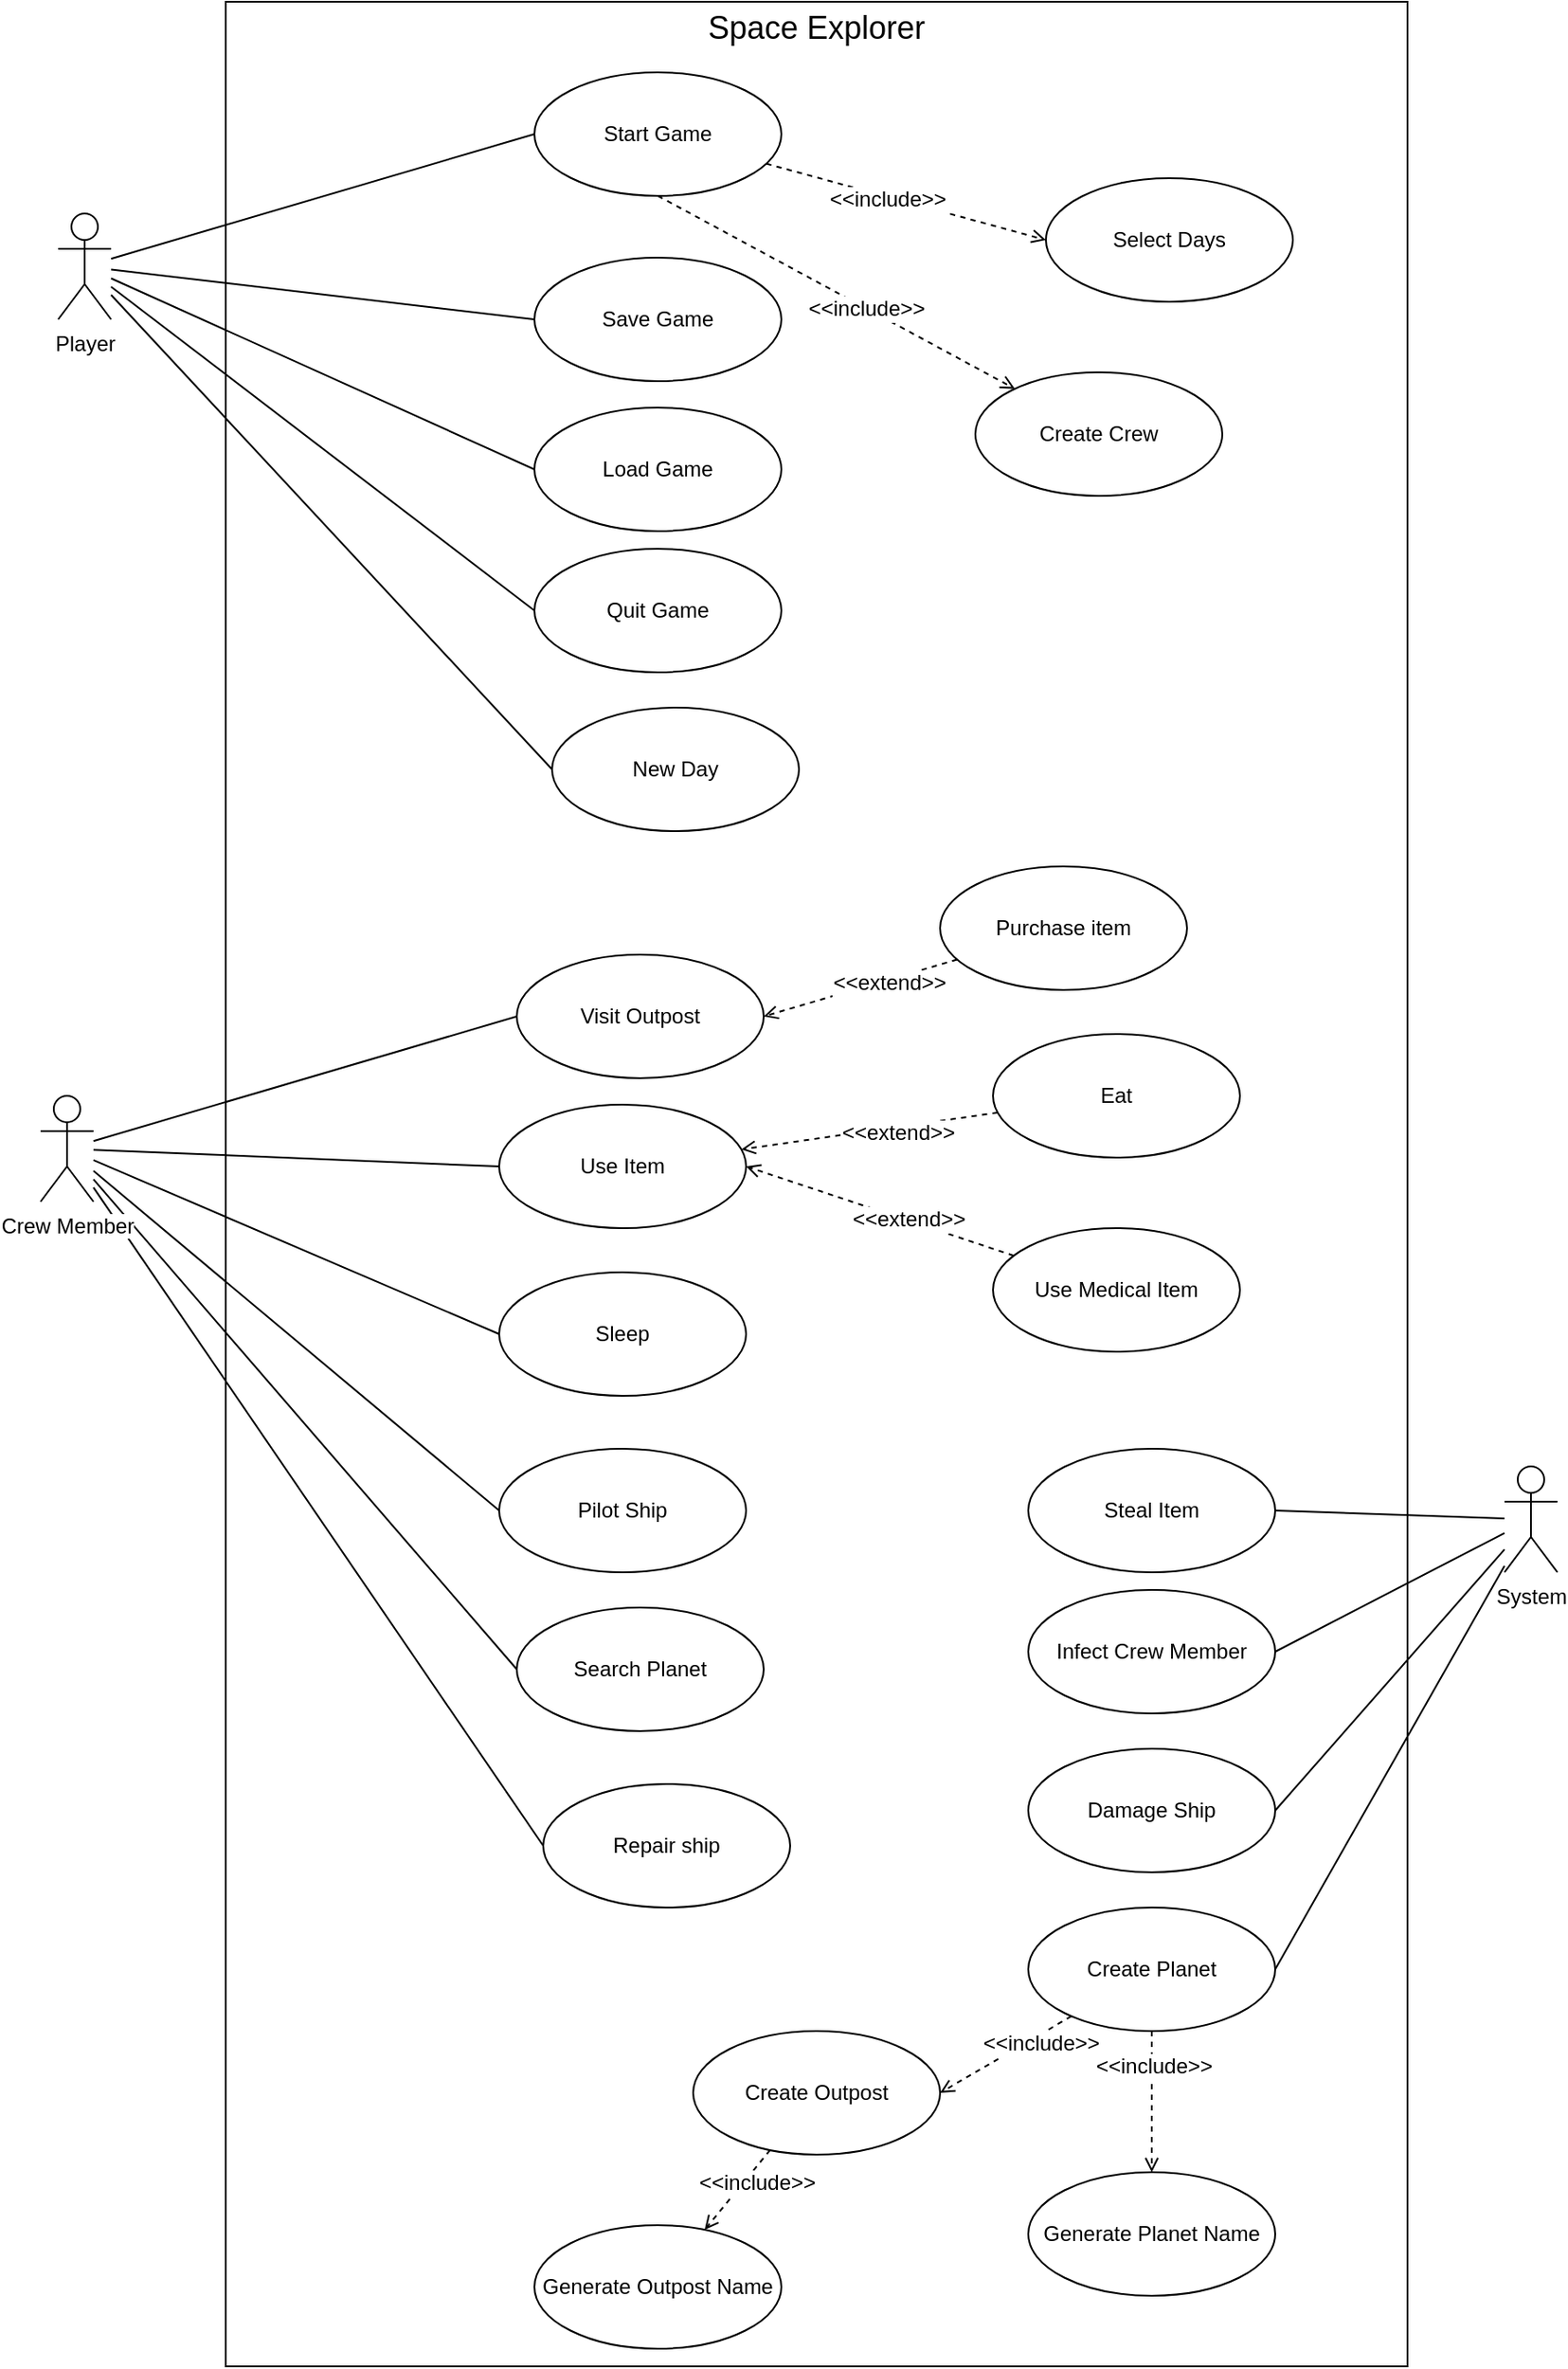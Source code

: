 <mxfile version="10.6.0" type="device"><diagram id="r-XFJLGVJw6pGtkoowMJ" name="Page-1"><mxGraphModel dx="1394" dy="730" grid="1" gridSize="10" guides="1" tooltips="1" connect="1" arrows="1" fold="1" page="1" pageScale="1" pageWidth="850" pageHeight="1100" math="0" shadow="0"><root><mxCell id="0"/><mxCell id="1" parent="0"/><mxCell id="vqHafhV1AGF2gP6rd2ym-58" style="edgeStyle=none;rounded=0;orthogonalLoop=1;jettySize=auto;html=1;entryX=0;entryY=0.5;entryDx=0;entryDy=0;endArrow=none;endFill=0;" edge="1" parent="1" source="vqHafhV1AGF2gP6rd2ym-2" target="vqHafhV1AGF2gP6rd2ym-44"><mxGeometry relative="1" as="geometry"/></mxCell><mxCell id="vqHafhV1AGF2gP6rd2ym-59" style="edgeStyle=none;rounded=0;orthogonalLoop=1;jettySize=auto;html=1;entryX=0;entryY=0.5;entryDx=0;entryDy=0;endArrow=none;endFill=0;" edge="1" parent="1" source="vqHafhV1AGF2gP6rd2ym-2" target="vqHafhV1AGF2gP6rd2ym-41"><mxGeometry relative="1" as="geometry"/></mxCell><mxCell id="vqHafhV1AGF2gP6rd2ym-60" style="edgeStyle=none;rounded=0;orthogonalLoop=1;jettySize=auto;html=1;entryX=0;entryY=0.5;entryDx=0;entryDy=0;endArrow=none;endFill=0;" edge="1" parent="1" source="vqHafhV1AGF2gP6rd2ym-2" target="vqHafhV1AGF2gP6rd2ym-39"><mxGeometry relative="1" as="geometry"/></mxCell><mxCell id="vqHafhV1AGF2gP6rd2ym-61" style="edgeStyle=none;rounded=0;orthogonalLoop=1;jettySize=auto;html=1;entryX=0;entryY=0.5;entryDx=0;entryDy=0;endArrow=none;endFill=0;" edge="1" parent="1" source="vqHafhV1AGF2gP6rd2ym-2" target="vqHafhV1AGF2gP6rd2ym-38"><mxGeometry relative="1" as="geometry"/></mxCell><mxCell id="vqHafhV1AGF2gP6rd2ym-62" style="edgeStyle=none;rounded=0;orthogonalLoop=1;jettySize=auto;html=1;entryX=0;entryY=0.5;entryDx=0;entryDy=0;endArrow=none;endFill=0;" edge="1" parent="1" source="vqHafhV1AGF2gP6rd2ym-2" target="vqHafhV1AGF2gP6rd2ym-45"><mxGeometry relative="1" as="geometry"/></mxCell><mxCell id="vqHafhV1AGF2gP6rd2ym-63" style="edgeStyle=none;rounded=0;orthogonalLoop=1;jettySize=auto;html=1;entryX=0;entryY=0.5;entryDx=0;entryDy=0;endArrow=none;endFill=0;" edge="1" parent="1" source="vqHafhV1AGF2gP6rd2ym-2" target="vqHafhV1AGF2gP6rd2ym-46"><mxGeometry relative="1" as="geometry"/></mxCell><mxCell id="vqHafhV1AGF2gP6rd2ym-2" value="&lt;div&gt;Crew Member&lt;/div&gt;" style="shape=umlActor;verticalLabelPosition=bottom;labelBackgroundColor=#ffffff;verticalAlign=top;html=1;" vertex="1" parent="1"><mxGeometry x="70" y="640" width="30" height="60" as="geometry"/></mxCell><mxCell id="vqHafhV1AGF2gP6rd2ym-19" style="rounded=0;orthogonalLoop=1;jettySize=auto;html=1;entryX=0;entryY=0.5;entryDx=0;entryDy=0;endArrow=open;endFill=0;dashed=1;" edge="1" parent="1" source="vqHafhV1AGF2gP6rd2ym-3" target="vqHafhV1AGF2gP6rd2ym-15"><mxGeometry relative="1" as="geometry"/></mxCell><mxCell id="vqHafhV1AGF2gP6rd2ym-24" value="&amp;lt;&amp;lt;include&amp;gt;&amp;gt;" style="text;html=1;resizable=0;points=[];align=center;verticalAlign=middle;labelBackgroundColor=#ffffff;" vertex="1" connectable="0" parent="vqHafhV1AGF2gP6rd2ym-19"><mxGeometry x="-0.134" y="-1" relative="1" as="geometry"><mxPoint as="offset"/></mxGeometry></mxCell><mxCell id="vqHafhV1AGF2gP6rd2ym-25" style="edgeStyle=none;rounded=0;orthogonalLoop=1;jettySize=auto;html=1;exitX=0.5;exitY=1;exitDx=0;exitDy=0;dashed=1;endArrow=open;endFill=0;" edge="1" parent="1" source="vqHafhV1AGF2gP6rd2ym-3" target="vqHafhV1AGF2gP6rd2ym-14"><mxGeometry relative="1" as="geometry"/></mxCell><mxCell id="vqHafhV1AGF2gP6rd2ym-26" value="&amp;lt;&amp;lt;include&amp;gt;&amp;gt;" style="text;html=1;resizable=0;points=[];align=center;verticalAlign=middle;labelBackgroundColor=#ffffff;" vertex="1" connectable="0" parent="vqHafhV1AGF2gP6rd2ym-25"><mxGeometry x="0.162" relative="1" as="geometry"><mxPoint as="offset"/></mxGeometry></mxCell><mxCell id="vqHafhV1AGF2gP6rd2ym-3" value="Start Game" style="ellipse;whiteSpace=wrap;html=1;" vertex="1" parent="1"><mxGeometry x="350" y="60" width="140" height="70" as="geometry"/></mxCell><mxCell id="vqHafhV1AGF2gP6rd2ym-33" style="edgeStyle=none;rounded=0;orthogonalLoop=1;jettySize=auto;html=1;entryX=0;entryY=0.5;entryDx=0;entryDy=0;endArrow=none;endFill=0;" edge="1" parent="1" source="vqHafhV1AGF2gP6rd2ym-4" target="vqHafhV1AGF2gP6rd2ym-3"><mxGeometry relative="1" as="geometry"/></mxCell><mxCell id="vqHafhV1AGF2gP6rd2ym-34" style="edgeStyle=none;rounded=0;orthogonalLoop=1;jettySize=auto;html=1;entryX=0;entryY=0.5;entryDx=0;entryDy=0;endArrow=none;endFill=0;" edge="1" parent="1" source="vqHafhV1AGF2gP6rd2ym-4" target="vqHafhV1AGF2gP6rd2ym-29"><mxGeometry relative="1" as="geometry"/></mxCell><mxCell id="vqHafhV1AGF2gP6rd2ym-35" style="edgeStyle=none;rounded=0;orthogonalLoop=1;jettySize=auto;html=1;entryX=0;entryY=0.5;entryDx=0;entryDy=0;endArrow=none;endFill=0;" edge="1" parent="1" source="vqHafhV1AGF2gP6rd2ym-4" target="vqHafhV1AGF2gP6rd2ym-30"><mxGeometry relative="1" as="geometry"/></mxCell><mxCell id="vqHafhV1AGF2gP6rd2ym-36" style="edgeStyle=none;rounded=0;orthogonalLoop=1;jettySize=auto;html=1;entryX=0;entryY=0.5;entryDx=0;entryDy=0;endArrow=none;endFill=0;" edge="1" parent="1" source="vqHafhV1AGF2gP6rd2ym-4" target="vqHafhV1AGF2gP6rd2ym-32"><mxGeometry relative="1" as="geometry"/></mxCell><mxCell id="vqHafhV1AGF2gP6rd2ym-65" style="edgeStyle=none;rounded=0;orthogonalLoop=1;jettySize=auto;html=1;entryX=0;entryY=0.5;entryDx=0;entryDy=0;endArrow=none;endFill=0;" edge="1" parent="1" source="vqHafhV1AGF2gP6rd2ym-4" target="vqHafhV1AGF2gP6rd2ym-64"><mxGeometry relative="1" as="geometry"/></mxCell><mxCell id="vqHafhV1AGF2gP6rd2ym-4" value="Player" style="shape=umlActor;verticalLabelPosition=bottom;labelBackgroundColor=#ffffff;verticalAlign=top;html=1;outlineConnect=0;" vertex="1" parent="1"><mxGeometry x="80" y="140" width="30" height="60" as="geometry"/></mxCell><mxCell id="vqHafhV1AGF2gP6rd2ym-14" value="Create Crew" style="ellipse;whiteSpace=wrap;html=1;" vertex="1" parent="1"><mxGeometry x="600" y="230" width="140" height="70" as="geometry"/></mxCell><mxCell id="vqHafhV1AGF2gP6rd2ym-15" value="Select Days" style="ellipse;whiteSpace=wrap;html=1;" vertex="1" parent="1"><mxGeometry x="640" y="120" width="140" height="70" as="geometry"/></mxCell><mxCell id="vqHafhV1AGF2gP6rd2ym-29" value="Save Game" style="ellipse;whiteSpace=wrap;html=1;" vertex="1" parent="1"><mxGeometry x="350" y="165" width="140" height="70" as="geometry"/></mxCell><mxCell id="vqHafhV1AGF2gP6rd2ym-30" value="Load Game" style="ellipse;whiteSpace=wrap;html=1;" vertex="1" parent="1"><mxGeometry x="350" y="250" width="140" height="70" as="geometry"/></mxCell><mxCell id="vqHafhV1AGF2gP6rd2ym-32" value="Quit Game" style="ellipse;whiteSpace=wrap;html=1;" vertex="1" parent="1"><mxGeometry x="350" y="330" width="140" height="70" as="geometry"/></mxCell><mxCell id="vqHafhV1AGF2gP6rd2ym-38" value="Pilot Ship" style="ellipse;whiteSpace=wrap;html=1;" vertex="1" parent="1"><mxGeometry x="330" y="840" width="140" height="70" as="geometry"/></mxCell><mxCell id="vqHafhV1AGF2gP6rd2ym-39" value="&lt;div&gt;Sleep&lt;/div&gt;" style="ellipse;whiteSpace=wrap;html=1;" vertex="1" parent="1"><mxGeometry x="330" y="740" width="140" height="70" as="geometry"/></mxCell><mxCell id="vqHafhV1AGF2gP6rd2ym-54" style="edgeStyle=none;rounded=0;orthogonalLoop=1;jettySize=auto;html=1;dashed=1;endArrow=open;endFill=0;" edge="1" parent="1" source="vqHafhV1AGF2gP6rd2ym-40" target="vqHafhV1AGF2gP6rd2ym-41"><mxGeometry relative="1" as="geometry"/></mxCell><mxCell id="vqHafhV1AGF2gP6rd2ym-56" value="&amp;lt;&amp;lt;extend&amp;gt;&amp;gt;" style="text;html=1;resizable=0;points=[];align=center;verticalAlign=middle;labelBackgroundColor=#ffffff;" vertex="1" connectable="0" parent="vqHafhV1AGF2gP6rd2ym-54"><mxGeometry x="-0.213" y="3" relative="1" as="geometry"><mxPoint as="offset"/></mxGeometry></mxCell><mxCell id="vqHafhV1AGF2gP6rd2ym-40" value="Eat" style="ellipse;whiteSpace=wrap;html=1;" vertex="1" parent="1"><mxGeometry x="610" y="605" width="140" height="70" as="geometry"/></mxCell><mxCell id="vqHafhV1AGF2gP6rd2ym-41" value="Use Item" style="ellipse;whiteSpace=wrap;html=1;" vertex="1" parent="1"><mxGeometry x="330" y="645" width="140" height="70" as="geometry"/></mxCell><mxCell id="vqHafhV1AGF2gP6rd2ym-55" style="edgeStyle=none;rounded=0;orthogonalLoop=1;jettySize=auto;html=1;entryX=1;entryY=0.5;entryDx=0;entryDy=0;dashed=1;endArrow=open;endFill=0;" edge="1" parent="1" source="vqHafhV1AGF2gP6rd2ym-43" target="vqHafhV1AGF2gP6rd2ym-41"><mxGeometry relative="1" as="geometry"/></mxCell><mxCell id="vqHafhV1AGF2gP6rd2ym-57" value="&amp;lt;&amp;lt;extend&amp;gt;&amp;gt;" style="text;html=1;resizable=0;points=[];align=center;verticalAlign=middle;labelBackgroundColor=#ffffff;" vertex="1" connectable="0" parent="vqHafhV1AGF2gP6rd2ym-55"><mxGeometry x="-0.202" y="-1" relative="1" as="geometry"><mxPoint as="offset"/></mxGeometry></mxCell><mxCell id="vqHafhV1AGF2gP6rd2ym-43" value="Use Medical Item" style="ellipse;whiteSpace=wrap;html=1;" vertex="1" parent="1"><mxGeometry x="610" y="715" width="140" height="70" as="geometry"/></mxCell><mxCell id="vqHafhV1AGF2gP6rd2ym-44" value="Visit Outpost" style="ellipse;whiteSpace=wrap;html=1;" vertex="1" parent="1"><mxGeometry x="340" y="560" width="140" height="70" as="geometry"/></mxCell><mxCell id="vqHafhV1AGF2gP6rd2ym-45" value="Search Planet" style="ellipse;whiteSpace=wrap;html=1;" vertex="1" parent="1"><mxGeometry x="340" y="930" width="140" height="70" as="geometry"/></mxCell><mxCell id="vqHafhV1AGF2gP6rd2ym-46" value="Repair ship" style="ellipse;whiteSpace=wrap;html=1;" vertex="1" parent="1"><mxGeometry x="355" y="1030" width="140" height="70" as="geometry"/></mxCell><mxCell id="vqHafhV1AGF2gP6rd2ym-50" style="edgeStyle=none;rounded=0;orthogonalLoop=1;jettySize=auto;html=1;entryX=1;entryY=0.5;entryDx=0;entryDy=0;endArrow=open;endFill=0;dashed=1;" edge="1" parent="1" source="vqHafhV1AGF2gP6rd2ym-48" target="vqHafhV1AGF2gP6rd2ym-44"><mxGeometry relative="1" as="geometry"/></mxCell><mxCell id="vqHafhV1AGF2gP6rd2ym-51" value="&amp;lt;&amp;lt;extend&amp;gt;&amp;gt;" style="text;html=1;resizable=0;points=[];align=center;verticalAlign=middle;labelBackgroundColor=#ffffff;" vertex="1" connectable="0" parent="vqHafhV1AGF2gP6rd2ym-50"><mxGeometry x="-0.286" y="2" relative="1" as="geometry"><mxPoint as="offset"/></mxGeometry></mxCell><mxCell id="vqHafhV1AGF2gP6rd2ym-48" value="Purchase item" style="ellipse;whiteSpace=wrap;html=1;" vertex="1" parent="1"><mxGeometry x="580" y="510" width="140" height="70" as="geometry"/></mxCell><mxCell id="vqHafhV1AGF2gP6rd2ym-64" value="New Day" style="ellipse;whiteSpace=wrap;html=1;" vertex="1" parent="1"><mxGeometry x="360" y="420" width="140" height="70" as="geometry"/></mxCell><mxCell id="vqHafhV1AGF2gP6rd2ym-68" style="edgeStyle=none;rounded=0;orthogonalLoop=1;jettySize=auto;html=1;entryX=1;entryY=0.5;entryDx=0;entryDy=0;endArrow=none;endFill=0;" edge="1" parent="1" source="vqHafhV1AGF2gP6rd2ym-66" target="vqHafhV1AGF2gP6rd2ym-67"><mxGeometry relative="1" as="geometry"/></mxCell><mxCell id="vqHafhV1AGF2gP6rd2ym-71" style="edgeStyle=none;rounded=0;orthogonalLoop=1;jettySize=auto;html=1;entryX=1;entryY=0.5;entryDx=0;entryDy=0;endArrow=none;endFill=0;" edge="1" parent="1" source="vqHafhV1AGF2gP6rd2ym-66" target="vqHafhV1AGF2gP6rd2ym-70"><mxGeometry relative="1" as="geometry"/></mxCell><mxCell id="vqHafhV1AGF2gP6rd2ym-73" style="edgeStyle=none;rounded=0;orthogonalLoop=1;jettySize=auto;html=1;entryX=1;entryY=0.5;entryDx=0;entryDy=0;endArrow=none;endFill=0;" edge="1" parent="1" source="vqHafhV1AGF2gP6rd2ym-66" target="vqHafhV1AGF2gP6rd2ym-69"><mxGeometry relative="1" as="geometry"/></mxCell><mxCell id="vqHafhV1AGF2gP6rd2ym-76" style="edgeStyle=none;rounded=0;orthogonalLoop=1;jettySize=auto;html=1;entryX=1;entryY=0.5;entryDx=0;entryDy=0;endArrow=none;endFill=0;" edge="1" parent="1" source="vqHafhV1AGF2gP6rd2ym-66" target="vqHafhV1AGF2gP6rd2ym-75"><mxGeometry relative="1" as="geometry"/></mxCell><mxCell id="vqHafhV1AGF2gP6rd2ym-66" value="System" style="shape=umlActor;verticalLabelPosition=bottom;labelBackgroundColor=#ffffff;verticalAlign=top;html=1;" vertex="1" parent="1"><mxGeometry x="900" y="850" width="30" height="60" as="geometry"/></mxCell><mxCell id="vqHafhV1AGF2gP6rd2ym-67" value="Steal Item" style="ellipse;whiteSpace=wrap;html=1;" vertex="1" parent="1"><mxGeometry x="630" y="840" width="140" height="70" as="geometry"/></mxCell><mxCell id="vqHafhV1AGF2gP6rd2ym-69" value="Damage Ship" style="ellipse;whiteSpace=wrap;html=1;" vertex="1" parent="1"><mxGeometry x="630" y="1010" width="140" height="70" as="geometry"/></mxCell><mxCell id="vqHafhV1AGF2gP6rd2ym-70" value="Infect Crew Member" style="ellipse;whiteSpace=wrap;html=1;" vertex="1" parent="1"><mxGeometry x="630" y="920" width="140" height="70" as="geometry"/></mxCell><mxCell id="vqHafhV1AGF2gP6rd2ym-84" style="edgeStyle=none;rounded=0;orthogonalLoop=1;jettySize=auto;html=1;dashed=1;endArrow=open;endFill=0;" edge="1" parent="1" source="vqHafhV1AGF2gP6rd2ym-74" target="vqHafhV1AGF2gP6rd2ym-81"><mxGeometry relative="1" as="geometry"/></mxCell><mxCell id="vqHafhV1AGF2gP6rd2ym-87" value="&amp;lt;&amp;lt;include&amp;gt;&amp;gt;" style="text;html=1;resizable=0;points=[];align=center;verticalAlign=middle;labelBackgroundColor=#ffffff;" vertex="1" connectable="0" parent="vqHafhV1AGF2gP6rd2ym-84"><mxGeometry x="-0.349" y="5" relative="1" as="geometry"><mxPoint as="offset"/></mxGeometry></mxCell><mxCell id="vqHafhV1AGF2gP6rd2ym-74" value="Create Outpost" style="ellipse;whiteSpace=wrap;html=1;" vertex="1" parent="1"><mxGeometry x="440" y="1170" width="140" height="70" as="geometry"/></mxCell><mxCell id="vqHafhV1AGF2gP6rd2ym-78" style="edgeStyle=none;rounded=0;orthogonalLoop=1;jettySize=auto;html=1;entryX=1;entryY=0.5;entryDx=0;entryDy=0;endArrow=open;endFill=0;dashed=1;" edge="1" parent="1" source="vqHafhV1AGF2gP6rd2ym-75" target="vqHafhV1AGF2gP6rd2ym-74"><mxGeometry relative="1" as="geometry"/></mxCell><mxCell id="vqHafhV1AGF2gP6rd2ym-79" value="&amp;lt;&amp;lt;include&amp;gt;&amp;gt;" style="text;html=1;resizable=0;points=[];align=center;verticalAlign=middle;labelBackgroundColor=#ffffff;" vertex="1" connectable="0" parent="vqHafhV1AGF2gP6rd2ym-78"><mxGeometry x="-0.482" y="4" relative="1" as="geometry"><mxPoint as="offset"/></mxGeometry></mxCell><mxCell id="vqHafhV1AGF2gP6rd2ym-83" style="edgeStyle=none;rounded=0;orthogonalLoop=1;jettySize=auto;html=1;dashed=1;endArrow=open;endFill=0;" edge="1" parent="1" source="vqHafhV1AGF2gP6rd2ym-75" target="vqHafhV1AGF2gP6rd2ym-82"><mxGeometry relative="1" as="geometry"/></mxCell><mxCell id="vqHafhV1AGF2gP6rd2ym-85" value="&amp;lt;&amp;lt;include&amp;gt;&amp;gt;" style="text;html=1;resizable=0;points=[];align=center;verticalAlign=middle;labelBackgroundColor=#ffffff;" vertex="1" connectable="0" parent="vqHafhV1AGF2gP6rd2ym-83"><mxGeometry x="-0.5" y="1" relative="1" as="geometry"><mxPoint as="offset"/></mxGeometry></mxCell><mxCell id="vqHafhV1AGF2gP6rd2ym-75" value="Create Planet" style="ellipse;whiteSpace=wrap;html=1;" vertex="1" parent="1"><mxGeometry x="630" y="1100" width="140" height="70" as="geometry"/></mxCell><mxCell id="vqHafhV1AGF2gP6rd2ym-81" value="Generate Outpost Name" style="ellipse;whiteSpace=wrap;html=1;" vertex="1" parent="1"><mxGeometry x="350" y="1280" width="140" height="70" as="geometry"/></mxCell><mxCell id="vqHafhV1AGF2gP6rd2ym-82" value="Generate Planet Name" style="ellipse;whiteSpace=wrap;html=1;" vertex="1" parent="1"><mxGeometry x="630" y="1250" width="140" height="70" as="geometry"/></mxCell><mxCell id="vqHafhV1AGF2gP6rd2ym-92" value="" style="rounded=0;whiteSpace=wrap;html=1;fillColor=none;" vertex="1" parent="1"><mxGeometry x="175" y="20" width="670" height="1340" as="geometry"/></mxCell><mxCell id="vqHafhV1AGF2gP6rd2ym-93" value="&lt;font style=&quot;font-size: 18px&quot;&gt;Space Explorer&lt;/font&gt;" style="text;html=1;strokeColor=none;fillColor=none;align=center;verticalAlign=middle;whiteSpace=wrap;rounded=0;" vertex="1" parent="1"><mxGeometry x="420" y="20" width="180" height="30" as="geometry"/></mxCell></root></mxGraphModel></diagram></mxfile>